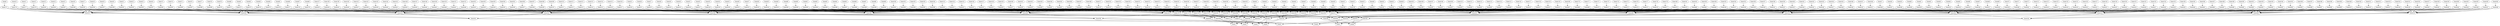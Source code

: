 # Network structure generated by ABC

digraph network {
Node9 -> Node271 [style = solid];
Node10 -> Node274 [style = solid];
Node11 -> Node277 [style = solid];
Node12 -> Node279 [style = solid];
Node13 -> Node282 [style = solid];
Node14 -> Node285 [style = solid];
Node15 -> Node287 [style = solid];
Node16 -> Node289 [style = solid];
Node17 -> Node292 [style = solid];
Node18 -> Node294 [style = solid];
Node19 -> Node297 [style = solid];
Node20 -> Node299 [style = solid];
Node21 -> Node301 [style = solid];
Node22 -> Node303 [style = solid];
Node23 -> Node305 [style = solid];
Node24 -> Node307 [style = solid];
Node25 -> Node310 [style = solid];
Node26 -> Node311 [style = solid];
Node27 -> Node312 [style = solid];
Node28 -> Node313 [style = solid];
Node29 -> Node314 [style = solid];
Node30 -> Node315 [style = solid];
Node31 -> Node316 [style = solid];
Node32 -> Node317 [style = solid];
Node33 -> Node318 [style = solid];
Node34 -> Node319 [style = solid];
Node35 -> Node320 [style = solid];
Node36 -> Node321 [style = solid];
Node37 -> Node322 [style = solid];
Node38 -> Node323 [style = solid];
Node39 -> Node324 [style = solid];
Node40 -> Node325 [style = solid];
Node41 -> Node328 [style = solid];
Node42 -> Node329 [style = solid];
Node43 -> Node330 [style = solid];
Node44 -> Node331 [style = solid];
Node45 -> Node332 [style = solid];
Node46 -> Node333 [style = solid];
Node47 -> Node334 [style = solid];
Node48 -> Node335 [style = solid];
Node49 -> Node336 [style = solid];
Node50 -> Node337 [style = solid];
Node51 -> Node338 [style = solid];
Node52 -> Node339 [style = solid];
Node53 -> Node340 [style = solid];
Node54 -> Node341 [style = solid];
Node55 -> Node342 [style = solid];
Node56 -> Node343 [style = solid];
Node57 -> Node346 [style = solid];
Node58 -> Node347 [style = solid];
Node59 -> Node348 [style = solid];
Node60 -> Node349 [style = solid];
Node61 -> Node350 [style = solid];
Node62 -> Node351 [style = solid];
Node63 -> Node352 [style = solid];
Node64 -> Node353 [style = solid];
Node65 -> Node354 [style = solid];
Node66 -> Node355 [style = solid];
Node67 -> Node356 [style = solid];
Node68 -> Node357 [style = solid];
Node69 -> Node358 [style = solid];
Node70 -> Node359 [style = solid];
Node71 -> Node360 [style = solid];
Node72 -> Node361 [style = solid];
Node73 -> Node364 [style = solid];
Node74 -> Node365 [style = solid];
Node75 -> Node366 [style = solid];
Node76 -> Node367 [style = solid];
Node77 -> Node368 [style = solid];
Node78 -> Node369 [style = solid];
Node79 -> Node370 [style = solid];
Node80 -> Node371 [style = solid];
Node81 -> Node372 [style = solid];
Node82 -> Node373 [style = solid];
Node83 -> Node374 [style = solid];
Node84 -> Node375 [style = solid];
Node85 -> Node376 [style = solid];
Node86 -> Node377 [style = solid];
Node87 -> Node378 [style = solid];
Node88 -> Node379 [style = solid];
Node89 -> Node381 [style = solid];
Node90 -> Node382 [style = solid];
Node91 -> Node383 [style = solid];
Node92 -> Node384 [style = solid];
Node93 -> Node385 [style = solid];
Node94 -> Node386 [style = solid];
Node95 -> Node387 [style = solid];
Node96 -> Node388 [style = solid];
Node97 -> Node389 [style = solid];
Node98 -> Node390 [style = solid];
Node99 -> Node391 [style = solid];
Node100 -> Node392 [style = solid];
Node101 -> Node393 [style = solid];
Node102 -> Node394 [style = solid];
Node103 -> Node395 [style = solid];
Node104 -> Node396 [style = solid];
Node105 -> Node398 [style = solid];
Node106 -> Node399 [style = solid];
Node107 -> Node400 [style = solid];
Node108 -> Node401 [style = solid];
Node109 -> Node402 [style = solid];
Node110 -> Node403 [style = solid];
Node111 -> Node404 [style = solid];
Node112 -> Node405 [style = solid];
Node113 -> Node406 [style = solid];
Node114 -> Node407 [style = solid];
Node115 -> Node408 [style = solid];
Node116 -> Node409 [style = solid];
Node117 -> Node410 [style = solid];
Node118 -> Node411 [style = solid];
Node119 -> Node412 [style = solid];
Node120 -> Node413 [style = solid];
Node121 -> Node415 [style = solid];
Node122 -> Node416 [style = solid];
Node123 -> Node417 [style = solid];
Node124 -> Node418 [style = solid];
Node125 -> Node419 [style = solid];
Node126 -> Node420 [style = solid];
Node127 -> Node421 [style = solid];
Node128 -> Node422 [style = solid];
Node129 -> Node423 [style = solid];
Node130 -> Node424 [style = solid];
Node131 -> Node425 [style = solid];
Node132 -> Node426 [style = solid];
Node133 -> Node427 [style = solid];
Node134 -> Node428 [style = solid];
Node135 -> Node429 [style = solid];
Node136 -> Node430 [style = solid];
Node137 -> Node433 [style = solid];
Node138 -> Node434 [style = solid];
Node139 -> Node435 [style = solid];
Node140 -> Node436 [style = solid];
Node141 -> Node437 [style = solid];
Node142 -> Node438 [style = solid];
Node143 -> Node439 [style = solid];
Node144 -> Node440 [style = solid];
Node145 -> Node441 [style = solid];
Node146 -> Node442 [style = solid];
Node147 -> Node443 [style = solid];
Node148 -> Node444 [style = solid];
Node149 -> Node445 [style = solid];
Node150 -> Node446 [style = solid];
Node151 -> Node447 [style = solid];
Node152 -> Node448 [style = solid];
Node153 -> Node450 [style = solid];
Node154 -> Node451 [style = solid];
Node155 -> Node452 [style = solid];
Node156 -> Node453 [style = solid];
Node157 -> Node454 [style = solid];
Node158 -> Node455 [style = solid];
Node159 -> Node456 [style = solid];
Node160 -> Node457 [style = solid];
Node161 -> Node458 [style = solid];
Node162 -> Node459 [style = solid];
Node163 -> Node460 [style = solid];
Node164 -> Node461 [style = solid];
Node165 -> Node462 [style = solid];
Node166 -> Node463 [style = solid];
Node167 -> Node464 [style = solid];
Node168 -> Node465 [style = solid];
Node169 -> Node467 [style = solid];
Node170 -> Node468 [style = solid];
Node171 -> Node469 [style = solid];
Node172 -> Node470 [style = solid];
Node173 -> Node471 [style = solid];
Node174 -> Node472 [style = solid];
Node175 -> Node473 [style = solid];
Node176 -> Node474 [style = solid];
Node177 -> Node475 [style = solid];
Node178 -> Node476 [style = solid];
Node179 -> Node477 [style = solid];
Node180 -> Node478 [style = solid];
Node181 -> Node479 [style = solid];
Node182 -> Node480 [style = solid];
Node183 -> Node481 [style = solid];
Node184 -> Node482 [style = solid];
Node185 -> Node484 [style = solid];
Node186 -> Node485 [style = solid];
Node187 -> Node486 [style = solid];
Node188 -> Node487 [style = solid];
Node189 -> Node488 [style = solid];
Node190 -> Node489 [style = solid];
Node191 -> Node490 [style = solid];
Node192 -> Node491 [style = solid];
Node193 -> Node492 [style = solid];
Node194 -> Node493 [style = solid];
Node195 -> Node494 [style = solid];
Node196 -> Node495 [style = solid];
Node197 -> Node496 [style = solid];
Node198 -> Node497 [style = solid];
Node199 -> Node498 [style = solid];
Node200 -> Node499 [style = solid];
Node201 -> Node502 [style = solid];
Node202 -> Node503 [style = solid];
Node203 -> Node504 [style = solid];
Node204 -> Node505 [style = solid];
Node205 -> Node506 [style = solid];
Node206 -> Node507 [style = solid];
Node207 -> Node508 [style = solid];
Node208 -> Node509 [style = solid];
Node209 -> Node510 [style = solid];
Node210 -> Node511 [style = solid];
Node211 -> Node512 [style = solid];
Node212 -> Node513 [style = solid];
Node213 -> Node514 [style = solid];
Node214 -> Node515 [style = solid];
Node215 -> Node516 [style = solid];
Node216 -> Node517 [style = solid];
Node217 -> Node519 [style = solid];
Node218 -> Node520 [style = solid];
Node219 -> Node521 [style = solid];
Node220 -> Node522 [style = solid];
Node221 -> Node523 [style = solid];
Node222 -> Node524 [style = solid];
Node223 -> Node525 [style = solid];
Node224 -> Node526 [style = solid];
Node225 -> Node527 [style = solid];
Node226 -> Node528 [style = solid];
Node227 -> Node529 [style = solid];
Node228 -> Node530 [style = solid];
Node229 -> Node531 [style = solid];
Node230 -> Node532 [style = solid];
Node231 -> Node533 [style = solid];
Node232 -> Node534 [style = solid];
Node233 -> Node536 [style = solid];
Node234 -> Node537 [style = solid];
Node235 -> Node538 [style = solid];
Node236 -> Node539 [style = solid];
Node237 -> Node540 [style = solid];
Node238 -> Node541 [style = solid];
Node239 -> Node542 [style = solid];
Node240 -> Node543 [style = solid];
Node241 -> Node544 [style = solid];
Node242 -> Node545 [style = solid];
Node243 -> Node546 [style = solid];
Node244 -> Node547 [style = solid];
Node245 -> Node548 [style = solid];
Node246 -> Node549 [style = solid];
Node247 -> Node550 [style = solid];
Node248 -> Node551 [style = solid];
Node249 -> Node553 [style = solid];
Node250 -> Node554 [style = solid];
Node251 -> Node555 [style = solid];
Node252 -> Node556 [style = solid];
Node253 -> Node557 [style = solid];
Node254 -> Node558 [style = solid];
Node255 -> Node559 [style = solid];
Node256 -> Node560 [style = solid];
Node257 -> Node561 [style = solid];
Node258 -> Node562 [style = solid];
Node259 -> Node563 [style = solid];
Node260 -> Node564 [style = solid];
Node261 -> Node565 [style = solid];
Node262 -> Node566 [style = solid];
Node263 -> Node567 [style = solid];
Node264 -> Node568 [style = solid];
Node265 -> Node5 [style = solid];
Node265 -> Node6 [style = solid];
Node266 -> Node7 [style = solid];
Node266 -> Node8 [style = solid];
Node267 -> Node265 [style = solid];
Node267 -> Node266 [style = solid];
Node268 -> Node1 [style = solid];
Node268 -> Node3 [style = solid];
Node269 -> Node2 [style = solid];
Node269 -> Node4 [style = solid];
Node270 -> Node268 [style = solid];
Node270 -> Node269 [style = solid];
Node271 -> Node267 [style = solid];
Node271 -> Node270 [style = solid];
Node272 -> Node1 [style = solid];
Node272 -> Node3 [style = solid];
Node273 -> Node269 [style = solid];
Node273 -> Node272 [style = solid];
Node274 -> Node267 [style = solid];
Node274 -> Node273 [style = solid];
Node275 -> Node2 [style = solid];
Node275 -> Node4 [style = solid];
Node276 -> Node268 [style = solid];
Node276 -> Node275 [style = solid];
Node277 -> Node267 [style = solid];
Node277 -> Node276 [style = solid];
Node278 -> Node272 [style = solid];
Node278 -> Node275 [style = solid];
Node279 -> Node267 [style = solid];
Node279 -> Node278 [style = solid];
Node280 -> Node1 [style = solid];
Node280 -> Node3 [style = solid];
Node281 -> Node269 [style = solid];
Node281 -> Node280 [style = solid];
Node282 -> Node267 [style = solid];
Node282 -> Node281 [style = solid];
Node283 -> Node1 [style = solid];
Node283 -> Node3 [style = solid];
Node284 -> Node269 [style = solid];
Node284 -> Node283 [style = solid];
Node285 -> Node267 [style = solid];
Node285 -> Node284 [style = solid];
Node286 -> Node275 [style = solid];
Node286 -> Node280 [style = solid];
Node287 -> Node267 [style = solid];
Node287 -> Node286 [style = solid];
Node288 -> Node275 [style = solid];
Node288 -> Node283 [style = solid];
Node289 -> Node267 [style = solid];
Node289 -> Node288 [style = solid];
Node290 -> Node2 [style = solid];
Node290 -> Node4 [style = solid];
Node291 -> Node268 [style = solid];
Node291 -> Node290 [style = solid];
Node292 -> Node267 [style = solid];
Node292 -> Node291 [style = solid];
Node293 -> Node272 [style = solid];
Node293 -> Node290 [style = solid];
Node294 -> Node267 [style = solid];
Node294 -> Node293 [style = solid];
Node295 -> Node2 [style = solid];
Node295 -> Node4 [style = solid];
Node296 -> Node268 [style = solid];
Node296 -> Node295 [style = solid];
Node297 -> Node267 [style = solid];
Node297 -> Node296 [style = solid];
Node298 -> Node272 [style = solid];
Node298 -> Node295 [style = solid];
Node299 -> Node267 [style = solid];
Node299 -> Node298 [style = solid];
Node300 -> Node280 [style = solid];
Node300 -> Node290 [style = solid];
Node301 -> Node267 [style = solid];
Node301 -> Node300 [style = solid];
Node302 -> Node283 [style = solid];
Node302 -> Node290 [style = solid];
Node303 -> Node267 [style = solid];
Node303 -> Node302 [style = solid];
Node304 -> Node280 [style = solid];
Node304 -> Node295 [style = solid];
Node305 -> Node267 [style = solid];
Node305 -> Node304 [style = solid];
Node306 -> Node283 [style = solid];
Node306 -> Node295 [style = solid];
Node307 -> Node267 [style = solid];
Node307 -> Node306 [style = solid];
Node308 -> Node5 [style = solid];
Node308 -> Node6 [style = solid];
Node309 -> Node266 [style = solid];
Node309 -> Node308 [style = solid];
Node310 -> Node270 [style = solid];
Node310 -> Node309 [style = solid];
Node311 -> Node273 [style = solid];
Node311 -> Node309 [style = solid];
Node312 -> Node276 [style = solid];
Node312 -> Node309 [style = solid];
Node313 -> Node278 [style = solid];
Node313 -> Node309 [style = solid];
Node314 -> Node281 [style = solid];
Node314 -> Node309 [style = solid];
Node315 -> Node284 [style = solid];
Node315 -> Node309 [style = solid];
Node316 -> Node286 [style = solid];
Node316 -> Node309 [style = solid];
Node317 -> Node288 [style = solid];
Node317 -> Node309 [style = solid];
Node318 -> Node291 [style = solid];
Node318 -> Node309 [style = solid];
Node319 -> Node293 [style = solid];
Node319 -> Node309 [style = solid];
Node320 -> Node296 [style = solid];
Node320 -> Node309 [style = solid];
Node321 -> Node298 [style = solid];
Node321 -> Node309 [style = solid];
Node322 -> Node300 [style = solid];
Node322 -> Node309 [style = solid];
Node323 -> Node302 [style = solid];
Node323 -> Node309 [style = solid];
Node324 -> Node304 [style = solid];
Node324 -> Node309 [style = solid];
Node325 -> Node306 [style = solid];
Node325 -> Node309 [style = solid];
Node326 -> Node5 [style = solid];
Node326 -> Node6 [style = solid];
Node327 -> Node266 [style = solid];
Node327 -> Node326 [style = solid];
Node328 -> Node270 [style = solid];
Node328 -> Node327 [style = solid];
Node329 -> Node273 [style = solid];
Node329 -> Node327 [style = solid];
Node330 -> Node276 [style = solid];
Node330 -> Node327 [style = solid];
Node331 -> Node278 [style = solid];
Node331 -> Node327 [style = solid];
Node332 -> Node281 [style = solid];
Node332 -> Node327 [style = solid];
Node333 -> Node284 [style = solid];
Node333 -> Node327 [style = solid];
Node334 -> Node286 [style = solid];
Node334 -> Node327 [style = solid];
Node335 -> Node288 [style = solid];
Node335 -> Node327 [style = solid];
Node336 -> Node291 [style = solid];
Node336 -> Node327 [style = solid];
Node337 -> Node293 [style = solid];
Node337 -> Node327 [style = solid];
Node338 -> Node296 [style = solid];
Node338 -> Node327 [style = solid];
Node339 -> Node298 [style = solid];
Node339 -> Node327 [style = solid];
Node340 -> Node300 [style = solid];
Node340 -> Node327 [style = solid];
Node341 -> Node302 [style = solid];
Node341 -> Node327 [style = solid];
Node342 -> Node304 [style = solid];
Node342 -> Node327 [style = solid];
Node343 -> Node306 [style = solid];
Node343 -> Node327 [style = solid];
Node344 -> Node5 [style = solid];
Node344 -> Node6 [style = solid];
Node345 -> Node266 [style = solid];
Node345 -> Node344 [style = solid];
Node346 -> Node270 [style = solid];
Node346 -> Node345 [style = solid];
Node347 -> Node273 [style = solid];
Node347 -> Node345 [style = solid];
Node348 -> Node276 [style = solid];
Node348 -> Node345 [style = solid];
Node349 -> Node278 [style = solid];
Node349 -> Node345 [style = solid];
Node350 -> Node281 [style = solid];
Node350 -> Node345 [style = solid];
Node351 -> Node284 [style = solid];
Node351 -> Node345 [style = solid];
Node352 -> Node286 [style = solid];
Node352 -> Node345 [style = solid];
Node353 -> Node288 [style = solid];
Node353 -> Node345 [style = solid];
Node354 -> Node291 [style = solid];
Node354 -> Node345 [style = solid];
Node355 -> Node293 [style = solid];
Node355 -> Node345 [style = solid];
Node356 -> Node296 [style = solid];
Node356 -> Node345 [style = solid];
Node357 -> Node298 [style = solid];
Node357 -> Node345 [style = solid];
Node358 -> Node300 [style = solid];
Node358 -> Node345 [style = solid];
Node359 -> Node302 [style = solid];
Node359 -> Node345 [style = solid];
Node360 -> Node304 [style = solid];
Node360 -> Node345 [style = solid];
Node361 -> Node306 [style = solid];
Node361 -> Node345 [style = solid];
Node362 -> Node7 [style = solid];
Node362 -> Node8 [style = solid];
Node363 -> Node265 [style = solid];
Node363 -> Node362 [style = solid];
Node364 -> Node270 [style = solid];
Node364 -> Node363 [style = solid];
Node365 -> Node273 [style = solid];
Node365 -> Node363 [style = solid];
Node366 -> Node276 [style = solid];
Node366 -> Node363 [style = solid];
Node367 -> Node278 [style = solid];
Node367 -> Node363 [style = solid];
Node368 -> Node281 [style = solid];
Node368 -> Node363 [style = solid];
Node369 -> Node284 [style = solid];
Node369 -> Node363 [style = solid];
Node370 -> Node286 [style = solid];
Node370 -> Node363 [style = solid];
Node371 -> Node288 [style = solid];
Node371 -> Node363 [style = solid];
Node372 -> Node291 [style = solid];
Node372 -> Node363 [style = solid];
Node373 -> Node293 [style = solid];
Node373 -> Node363 [style = solid];
Node374 -> Node296 [style = solid];
Node374 -> Node363 [style = solid];
Node375 -> Node298 [style = solid];
Node375 -> Node363 [style = solid];
Node376 -> Node300 [style = solid];
Node376 -> Node363 [style = solid];
Node377 -> Node302 [style = solid];
Node377 -> Node363 [style = solid];
Node378 -> Node304 [style = solid];
Node378 -> Node363 [style = solid];
Node379 -> Node306 [style = solid];
Node379 -> Node363 [style = solid];
Node380 -> Node308 [style = solid];
Node380 -> Node362 [style = solid];
Node381 -> Node270 [style = solid];
Node381 -> Node380 [style = solid];
Node382 -> Node273 [style = solid];
Node382 -> Node380 [style = solid];
Node383 -> Node276 [style = solid];
Node383 -> Node380 [style = solid];
Node384 -> Node278 [style = solid];
Node384 -> Node380 [style = solid];
Node385 -> Node281 [style = solid];
Node385 -> Node380 [style = solid];
Node386 -> Node284 [style = solid];
Node386 -> Node380 [style = solid];
Node387 -> Node286 [style = solid];
Node387 -> Node380 [style = solid];
Node388 -> Node288 [style = solid];
Node388 -> Node380 [style = solid];
Node389 -> Node291 [style = solid];
Node389 -> Node380 [style = solid];
Node390 -> Node293 [style = solid];
Node390 -> Node380 [style = solid];
Node391 -> Node296 [style = solid];
Node391 -> Node380 [style = solid];
Node392 -> Node298 [style = solid];
Node392 -> Node380 [style = solid];
Node393 -> Node300 [style = solid];
Node393 -> Node380 [style = solid];
Node394 -> Node302 [style = solid];
Node394 -> Node380 [style = solid];
Node395 -> Node304 [style = solid];
Node395 -> Node380 [style = solid];
Node396 -> Node306 [style = solid];
Node396 -> Node380 [style = solid];
Node397 -> Node326 [style = solid];
Node397 -> Node362 [style = solid];
Node398 -> Node270 [style = solid];
Node398 -> Node397 [style = solid];
Node399 -> Node273 [style = solid];
Node399 -> Node397 [style = solid];
Node400 -> Node276 [style = solid];
Node400 -> Node397 [style = solid];
Node401 -> Node278 [style = solid];
Node401 -> Node397 [style = solid];
Node402 -> Node281 [style = solid];
Node402 -> Node397 [style = solid];
Node403 -> Node284 [style = solid];
Node403 -> Node397 [style = solid];
Node404 -> Node286 [style = solid];
Node404 -> Node397 [style = solid];
Node405 -> Node288 [style = solid];
Node405 -> Node397 [style = solid];
Node406 -> Node291 [style = solid];
Node406 -> Node397 [style = solid];
Node407 -> Node293 [style = solid];
Node407 -> Node397 [style = solid];
Node408 -> Node296 [style = solid];
Node408 -> Node397 [style = solid];
Node409 -> Node298 [style = solid];
Node409 -> Node397 [style = solid];
Node410 -> Node300 [style = solid];
Node410 -> Node397 [style = solid];
Node411 -> Node302 [style = solid];
Node411 -> Node397 [style = solid];
Node412 -> Node304 [style = solid];
Node412 -> Node397 [style = solid];
Node413 -> Node306 [style = solid];
Node413 -> Node397 [style = solid];
Node414 -> Node344 [style = solid];
Node414 -> Node362 [style = solid];
Node415 -> Node270 [style = solid];
Node415 -> Node414 [style = solid];
Node416 -> Node273 [style = solid];
Node416 -> Node414 [style = solid];
Node417 -> Node276 [style = solid];
Node417 -> Node414 [style = solid];
Node418 -> Node278 [style = solid];
Node418 -> Node414 [style = solid];
Node419 -> Node281 [style = solid];
Node419 -> Node414 [style = solid];
Node420 -> Node284 [style = solid];
Node420 -> Node414 [style = solid];
Node421 -> Node286 [style = solid];
Node421 -> Node414 [style = solid];
Node422 -> Node288 [style = solid];
Node422 -> Node414 [style = solid];
Node423 -> Node291 [style = solid];
Node423 -> Node414 [style = solid];
Node424 -> Node293 [style = solid];
Node424 -> Node414 [style = solid];
Node425 -> Node296 [style = solid];
Node425 -> Node414 [style = solid];
Node426 -> Node298 [style = solid];
Node426 -> Node414 [style = solid];
Node427 -> Node300 [style = solid];
Node427 -> Node414 [style = solid];
Node428 -> Node302 [style = solid];
Node428 -> Node414 [style = solid];
Node429 -> Node304 [style = solid];
Node429 -> Node414 [style = solid];
Node430 -> Node306 [style = solid];
Node430 -> Node414 [style = solid];
Node431 -> Node7 [style = solid];
Node431 -> Node8 [style = solid];
Node432 -> Node265 [style = solid];
Node432 -> Node431 [style = solid];
Node433 -> Node270 [style = solid];
Node433 -> Node432 [style = solid];
Node434 -> Node273 [style = solid];
Node434 -> Node432 [style = solid];
Node435 -> Node276 [style = solid];
Node435 -> Node432 [style = solid];
Node436 -> Node278 [style = solid];
Node436 -> Node432 [style = solid];
Node437 -> Node281 [style = solid];
Node437 -> Node432 [style = solid];
Node438 -> Node284 [style = solid];
Node438 -> Node432 [style = solid];
Node439 -> Node286 [style = solid];
Node439 -> Node432 [style = solid];
Node440 -> Node288 [style = solid];
Node440 -> Node432 [style = solid];
Node441 -> Node291 [style = solid];
Node441 -> Node432 [style = solid];
Node442 -> Node293 [style = solid];
Node442 -> Node432 [style = solid];
Node443 -> Node296 [style = solid];
Node443 -> Node432 [style = solid];
Node444 -> Node298 [style = solid];
Node444 -> Node432 [style = solid];
Node445 -> Node300 [style = solid];
Node445 -> Node432 [style = solid];
Node446 -> Node302 [style = solid];
Node446 -> Node432 [style = solid];
Node447 -> Node304 [style = solid];
Node447 -> Node432 [style = solid];
Node448 -> Node306 [style = solid];
Node448 -> Node432 [style = solid];
Node449 -> Node308 [style = solid];
Node449 -> Node431 [style = solid];
Node450 -> Node270 [style = solid];
Node450 -> Node449 [style = solid];
Node451 -> Node273 [style = solid];
Node451 -> Node449 [style = solid];
Node452 -> Node276 [style = solid];
Node452 -> Node449 [style = solid];
Node453 -> Node278 [style = solid];
Node453 -> Node449 [style = solid];
Node454 -> Node281 [style = solid];
Node454 -> Node449 [style = solid];
Node455 -> Node284 [style = solid];
Node455 -> Node449 [style = solid];
Node456 -> Node286 [style = solid];
Node456 -> Node449 [style = solid];
Node457 -> Node288 [style = solid];
Node457 -> Node449 [style = solid];
Node458 -> Node291 [style = solid];
Node458 -> Node449 [style = solid];
Node459 -> Node293 [style = solid];
Node459 -> Node449 [style = solid];
Node460 -> Node296 [style = solid];
Node460 -> Node449 [style = solid];
Node461 -> Node298 [style = solid];
Node461 -> Node449 [style = solid];
Node462 -> Node300 [style = solid];
Node462 -> Node449 [style = solid];
Node463 -> Node302 [style = solid];
Node463 -> Node449 [style = solid];
Node464 -> Node304 [style = solid];
Node464 -> Node449 [style = solid];
Node465 -> Node306 [style = solid];
Node465 -> Node449 [style = solid];
Node466 -> Node326 [style = solid];
Node466 -> Node431 [style = solid];
Node467 -> Node270 [style = solid];
Node467 -> Node466 [style = solid];
Node468 -> Node273 [style = solid];
Node468 -> Node466 [style = solid];
Node469 -> Node276 [style = solid];
Node469 -> Node466 [style = solid];
Node470 -> Node278 [style = solid];
Node470 -> Node466 [style = solid];
Node471 -> Node281 [style = solid];
Node471 -> Node466 [style = solid];
Node472 -> Node284 [style = solid];
Node472 -> Node466 [style = solid];
Node473 -> Node286 [style = solid];
Node473 -> Node466 [style = solid];
Node474 -> Node288 [style = solid];
Node474 -> Node466 [style = solid];
Node475 -> Node291 [style = solid];
Node475 -> Node466 [style = solid];
Node476 -> Node293 [style = solid];
Node476 -> Node466 [style = solid];
Node477 -> Node296 [style = solid];
Node477 -> Node466 [style = solid];
Node478 -> Node298 [style = solid];
Node478 -> Node466 [style = solid];
Node479 -> Node300 [style = solid];
Node479 -> Node466 [style = solid];
Node480 -> Node302 [style = solid];
Node480 -> Node466 [style = solid];
Node481 -> Node304 [style = solid];
Node481 -> Node466 [style = solid];
Node482 -> Node306 [style = solid];
Node482 -> Node466 [style = solid];
Node483 -> Node344 [style = solid];
Node483 -> Node431 [style = solid];
Node484 -> Node270 [style = solid];
Node484 -> Node483 [style = solid];
Node485 -> Node273 [style = solid];
Node485 -> Node483 [style = solid];
Node486 -> Node276 [style = solid];
Node486 -> Node483 [style = solid];
Node487 -> Node278 [style = solid];
Node487 -> Node483 [style = solid];
Node488 -> Node281 [style = solid];
Node488 -> Node483 [style = solid];
Node489 -> Node284 [style = solid];
Node489 -> Node483 [style = solid];
Node490 -> Node286 [style = solid];
Node490 -> Node483 [style = solid];
Node491 -> Node288 [style = solid];
Node491 -> Node483 [style = solid];
Node492 -> Node291 [style = solid];
Node492 -> Node483 [style = solid];
Node493 -> Node293 [style = solid];
Node493 -> Node483 [style = solid];
Node494 -> Node296 [style = solid];
Node494 -> Node483 [style = solid];
Node495 -> Node298 [style = solid];
Node495 -> Node483 [style = solid];
Node496 -> Node300 [style = solid];
Node496 -> Node483 [style = solid];
Node497 -> Node302 [style = solid];
Node497 -> Node483 [style = solid];
Node498 -> Node304 [style = solid];
Node498 -> Node483 [style = solid];
Node499 -> Node306 [style = solid];
Node499 -> Node483 [style = solid];
Node500 -> Node7 [style = solid];
Node500 -> Node8 [style = solid];
Node501 -> Node265 [style = solid];
Node501 -> Node500 [style = solid];
Node502 -> Node270 [style = solid];
Node502 -> Node501 [style = solid];
Node503 -> Node273 [style = solid];
Node503 -> Node501 [style = solid];
Node504 -> Node276 [style = solid];
Node504 -> Node501 [style = solid];
Node505 -> Node278 [style = solid];
Node505 -> Node501 [style = solid];
Node506 -> Node281 [style = solid];
Node506 -> Node501 [style = solid];
Node507 -> Node284 [style = solid];
Node507 -> Node501 [style = solid];
Node508 -> Node286 [style = solid];
Node508 -> Node501 [style = solid];
Node509 -> Node288 [style = solid];
Node509 -> Node501 [style = solid];
Node510 -> Node291 [style = solid];
Node510 -> Node501 [style = solid];
Node511 -> Node293 [style = solid];
Node511 -> Node501 [style = solid];
Node512 -> Node296 [style = solid];
Node512 -> Node501 [style = solid];
Node513 -> Node298 [style = solid];
Node513 -> Node501 [style = solid];
Node514 -> Node300 [style = solid];
Node514 -> Node501 [style = solid];
Node515 -> Node302 [style = solid];
Node515 -> Node501 [style = solid];
Node516 -> Node304 [style = solid];
Node516 -> Node501 [style = solid];
Node517 -> Node306 [style = solid];
Node517 -> Node501 [style = solid];
Node518 -> Node308 [style = solid];
Node518 -> Node500 [style = solid];
Node519 -> Node270 [style = solid];
Node519 -> Node518 [style = solid];
Node520 -> Node273 [style = solid];
Node520 -> Node518 [style = solid];
Node521 -> Node276 [style = solid];
Node521 -> Node518 [style = solid];
Node522 -> Node278 [style = solid];
Node522 -> Node518 [style = solid];
Node523 -> Node281 [style = solid];
Node523 -> Node518 [style = solid];
Node524 -> Node284 [style = solid];
Node524 -> Node518 [style = solid];
Node525 -> Node286 [style = solid];
Node525 -> Node518 [style = solid];
Node526 -> Node288 [style = solid];
Node526 -> Node518 [style = solid];
Node527 -> Node291 [style = solid];
Node527 -> Node518 [style = solid];
Node528 -> Node293 [style = solid];
Node528 -> Node518 [style = solid];
Node529 -> Node296 [style = solid];
Node529 -> Node518 [style = solid];
Node530 -> Node298 [style = solid];
Node530 -> Node518 [style = solid];
Node531 -> Node300 [style = solid];
Node531 -> Node518 [style = solid];
Node532 -> Node302 [style = solid];
Node532 -> Node518 [style = solid];
Node533 -> Node304 [style = solid];
Node533 -> Node518 [style = solid];
Node534 -> Node306 [style = solid];
Node534 -> Node518 [style = solid];
Node535 -> Node326 [style = solid];
Node535 -> Node500 [style = solid];
Node536 -> Node270 [style = solid];
Node536 -> Node535 [style = solid];
Node537 -> Node273 [style = solid];
Node537 -> Node535 [style = solid];
Node538 -> Node276 [style = solid];
Node538 -> Node535 [style = solid];
Node539 -> Node278 [style = solid];
Node539 -> Node535 [style = solid];
Node540 -> Node281 [style = solid];
Node540 -> Node535 [style = solid];
Node541 -> Node284 [style = solid];
Node541 -> Node535 [style = solid];
Node542 -> Node286 [style = solid];
Node542 -> Node535 [style = solid];
Node543 -> Node288 [style = solid];
Node543 -> Node535 [style = solid];
Node544 -> Node291 [style = solid];
Node544 -> Node535 [style = solid];
Node545 -> Node293 [style = solid];
Node545 -> Node535 [style = solid];
Node546 -> Node296 [style = solid];
Node546 -> Node535 [style = solid];
Node547 -> Node298 [style = solid];
Node547 -> Node535 [style = solid];
Node548 -> Node300 [style = solid];
Node548 -> Node535 [style = solid];
Node549 -> Node302 [style = solid];
Node549 -> Node535 [style = solid];
Node550 -> Node304 [style = solid];
Node550 -> Node535 [style = solid];
Node551 -> Node306 [style = solid];
Node551 -> Node535 [style = solid];
Node552 -> Node344 [style = solid];
Node552 -> Node500 [style = solid];
Node553 -> Node270 [style = solid];
Node553 -> Node552 [style = solid];
Node554 -> Node273 [style = solid];
Node554 -> Node552 [style = solid];
Node555 -> Node276 [style = solid];
Node555 -> Node552 [style = solid];
Node556 -> Node278 [style = solid];
Node556 -> Node552 [style = solid];
Node557 -> Node281 [style = solid];
Node557 -> Node552 [style = solid];
Node558 -> Node284 [style = solid];
Node558 -> Node552 [style = solid];
Node559 -> Node286 [style = solid];
Node559 -> Node552 [style = solid];
Node560 -> Node288 [style = solid];
Node560 -> Node552 [style = solid];
Node561 -> Node291 [style = solid];
Node561 -> Node552 [style = solid];
Node562 -> Node293 [style = solid];
Node562 -> Node552 [style = solid];
Node563 -> Node296 [style = solid];
Node563 -> Node552 [style = solid];
Node564 -> Node298 [style = solid];
Node564 -> Node552 [style = solid];
Node565 -> Node300 [style = solid];
Node565 -> Node552 [style = solid];
Node566 -> Node302 [style = solid];
Node566 -> Node552 [style = solid];
Node567 -> Node304 [style = solid];
Node567 -> Node552 [style = solid];
Node568 -> Node306 [style = solid];
Node568 -> Node552 [style = solid];
}

